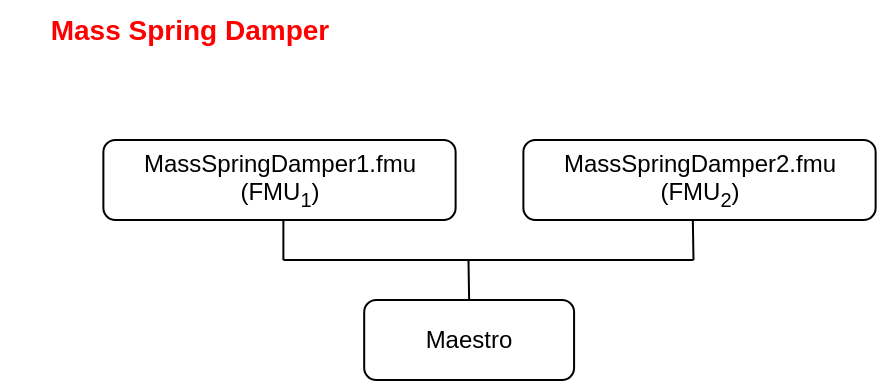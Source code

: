 <mxfile compressed="false" version="23.1.5" type="device">
  <diagram id="jLFWp5vPmYcwOU4BX7Fm" name="examples">
    <mxGraphModel dx="2305" dy="2130" grid="1" gridSize="10" guides="1" tooltips="1" connect="1" arrows="1" fold="1" page="1" pageScale="1" pageWidth="1100" pageHeight="850" math="0" shadow="0">
      <root>
        <mxCell id="VsSiiwDWSvhPQYji7nPq-0" />
        <mxCell id="VsSiiwDWSvhPQYji7nPq-1" parent="VsSiiwDWSvhPQYji7nPq-0" />
        <mxCell id="VsSiiwDWSvhPQYji7nPq-2" value="&lt;font color=&quot;#ff0000&quot; style=&quot;font-size: 14px&quot;&gt;&lt;b&gt;Mass Spring Damper&lt;/b&gt;&lt;/font&gt;" style="text;html=1;strokeColor=none;fillColor=none;align=center;verticalAlign=middle;whiteSpace=wrap;rounded=0;" parent="VsSiiwDWSvhPQYji7nPq-1" vertex="1">
          <mxGeometry x="1179.995" y="120" width="187.789" height="30" as="geometry" />
        </mxCell>
        <mxCell id="YsSumCsWpL5JwZorpIQ9-1" value="" style="group" parent="VsSiiwDWSvhPQYji7nPq-1" vertex="1" connectable="0">
          <mxGeometry x="1230.69" y="190" width="386.12" height="120" as="geometry" />
        </mxCell>
        <mxCell id="VsSiiwDWSvhPQYji7nPq-3" value="Maestro" style="rounded=1;whiteSpace=wrap;html=1;" parent="YsSumCsWpL5JwZorpIQ9-1" vertex="1">
          <mxGeometry x="130.412" y="80" width="104.941" height="40" as="geometry" />
        </mxCell>
        <mxCell id="VsSiiwDWSvhPQYji7nPq-4" value="MassSpringDamper1.fmu&lt;br&gt;(FMU&lt;sub&gt;1&lt;/sub&gt;)" style="rounded=1;whiteSpace=wrap;html=1;" parent="YsSumCsWpL5JwZorpIQ9-1" vertex="1">
          <mxGeometry width="176.12" height="40" as="geometry" />
        </mxCell>
        <mxCell id="VsSiiwDWSvhPQYji7nPq-6" value="" style="endArrow=none;html=1;rounded=0;" parent="YsSumCsWpL5JwZorpIQ9-1" edge="1">
          <mxGeometry width="50" height="50" relative="1" as="geometry">
            <mxPoint x="90" y="60" as="sourcePoint" />
            <mxPoint x="295.059" y="60" as="targetPoint" />
          </mxGeometry>
        </mxCell>
        <mxCell id="VsSiiwDWSvhPQYji7nPq-7" value="" style="endArrow=none;html=1;rounded=0;" parent="YsSumCsWpL5JwZorpIQ9-1" edge="1">
          <mxGeometry width="50" height="50" relative="1" as="geometry">
            <mxPoint x="90" y="40" as="sourcePoint" />
            <mxPoint x="90" y="60" as="targetPoint" />
            <Array as="points">
              <mxPoint x="90" y="40" />
            </Array>
          </mxGeometry>
        </mxCell>
        <mxCell id="VsSiiwDWSvhPQYji7nPq-8" value="" style="endArrow=none;html=1;rounded=0;exitX=0.375;exitY=1.057;exitDx=0;exitDy=0;exitPerimeter=0;" parent="YsSumCsWpL5JwZorpIQ9-1" edge="1">
          <mxGeometry width="50" height="50" relative="1" as="geometry">
            <mxPoint x="182.554" y="60.28" as="sourcePoint" />
            <mxPoint x="182.882" y="80" as="targetPoint" />
          </mxGeometry>
        </mxCell>
        <mxCell id="VsSiiwDWSvhPQYji7nPq-9" value="" style="endArrow=none;html=1;rounded=0;exitX=0.375;exitY=1.057;exitDx=0;exitDy=0;exitPerimeter=0;" parent="YsSumCsWpL5JwZorpIQ9-1" edge="1">
          <mxGeometry width="50" height="50" relative="1" as="geometry">
            <mxPoint x="294.731" y="40.28" as="sourcePoint" />
            <mxPoint x="295.059" y="60" as="targetPoint" />
          </mxGeometry>
        </mxCell>
        <mxCell id="YsSumCsWpL5JwZorpIQ9-0" value="MassSpringDamper2.fmu&lt;br&gt;(FMU&lt;sub&gt;2&lt;/sub&gt;)" style="rounded=1;whiteSpace=wrap;html=1;" parent="YsSumCsWpL5JwZorpIQ9-1" vertex="1">
          <mxGeometry x="210" width="176.12" height="40" as="geometry" />
        </mxCell>
      </root>
    </mxGraphModel>
  </diagram>
</mxfile>
